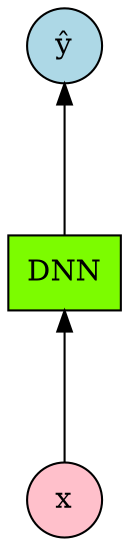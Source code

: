 digraph recurrent {
    graph [dpi=300]
    rankdir="BT"
    input [label="x", shape="circle", style="filled", fillcolor="pink"]
    output [label=<ŷ>, shape="circle", style="filled", fillcolor="lightblue"]
    dnn [label="DNN", shape="rectangle", style="filled", fillcolor="lawngreen"]

    input -> dnn [minlen=2]
    dnn -> output [minlen=2]
}

